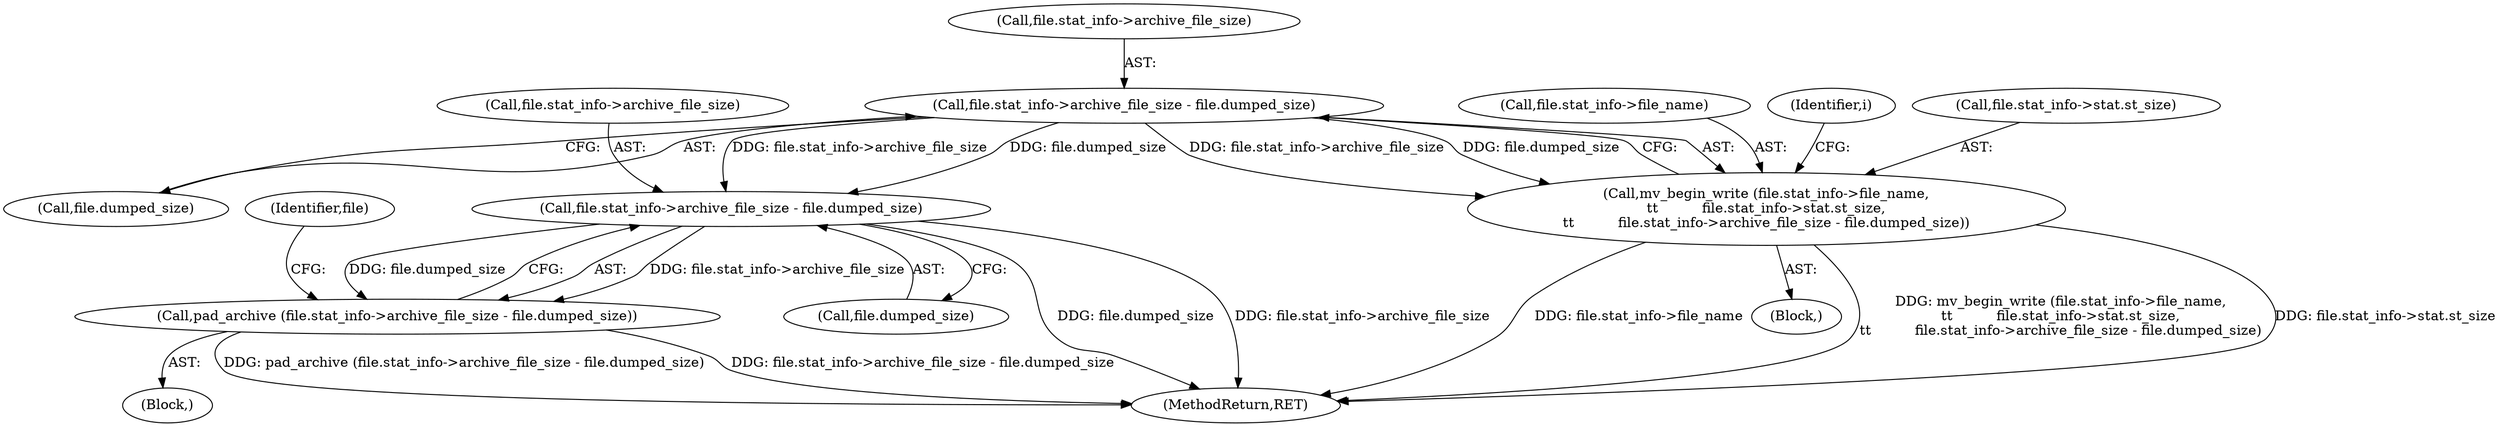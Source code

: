 digraph "0_savannah_c15c42ccd1e2377945fd0414eca1a49294bff454@pointer" {
"1000458" [label="(Call,file.stat_info->archive_file_size - file.dumped_size)"];
"1000445" [label="(Call,mv_begin_write (file.stat_info->file_name,\n\t\t          file.stat_info->stat.st_size,\n\t\t          file.stat_info->archive_file_size - file.dumped_size))"];
"1000489" [label="(Call,file.stat_info->archive_file_size - file.dumped_size)"];
"1000488" [label="(Call,pad_archive (file.stat_info->archive_file_size - file.dumped_size))"];
"1000503" [label="(Identifier,file)"];
"1000507" [label="(MethodReturn,RET)"];
"1000490" [label="(Call,file.stat_info->archive_file_size)"];
"1000459" [label="(Call,file.stat_info->archive_file_size)"];
"1000488" [label="(Call,pad_archive (file.stat_info->archive_file_size - file.dumped_size))"];
"1000458" [label="(Call,file.stat_info->archive_file_size - file.dumped_size)"];
"1000489" [label="(Call,file.stat_info->archive_file_size - file.dumped_size)"];
"1000443" [label="(Block,)"];
"1000446" [label="(Call,file.stat_info->file_name)"];
"1000464" [label="(Call,file.dumped_size)"];
"1000445" [label="(Call,mv_begin_write (file.stat_info->file_name,\n\t\t          file.stat_info->stat.st_size,\n\t\t          file.stat_info->archive_file_size - file.dumped_size))"];
"1000104" [label="(Block,)"];
"1000469" [label="(Identifier,i)"];
"1000495" [label="(Call,file.dumped_size)"];
"1000451" [label="(Call,file.stat_info->stat.st_size)"];
"1000458" -> "1000445"  [label="AST: "];
"1000458" -> "1000464"  [label="CFG: "];
"1000459" -> "1000458"  [label="AST: "];
"1000464" -> "1000458"  [label="AST: "];
"1000445" -> "1000458"  [label="CFG: "];
"1000458" -> "1000445"  [label="DDG: file.stat_info->archive_file_size"];
"1000458" -> "1000445"  [label="DDG: file.dumped_size"];
"1000458" -> "1000489"  [label="DDG: file.stat_info->archive_file_size"];
"1000458" -> "1000489"  [label="DDG: file.dumped_size"];
"1000445" -> "1000443"  [label="AST: "];
"1000446" -> "1000445"  [label="AST: "];
"1000451" -> "1000445"  [label="AST: "];
"1000469" -> "1000445"  [label="CFG: "];
"1000445" -> "1000507"  [label="DDG: file.stat_info->file_name"];
"1000445" -> "1000507"  [label="DDG: mv_begin_write (file.stat_info->file_name,\n\t\t          file.stat_info->stat.st_size,\n\t\t          file.stat_info->archive_file_size - file.dumped_size)"];
"1000445" -> "1000507"  [label="DDG: file.stat_info->stat.st_size"];
"1000489" -> "1000488"  [label="AST: "];
"1000489" -> "1000495"  [label="CFG: "];
"1000490" -> "1000489"  [label="AST: "];
"1000495" -> "1000489"  [label="AST: "];
"1000488" -> "1000489"  [label="CFG: "];
"1000489" -> "1000507"  [label="DDG: file.dumped_size"];
"1000489" -> "1000507"  [label="DDG: file.stat_info->archive_file_size"];
"1000489" -> "1000488"  [label="DDG: file.stat_info->archive_file_size"];
"1000489" -> "1000488"  [label="DDG: file.dumped_size"];
"1000488" -> "1000104"  [label="AST: "];
"1000503" -> "1000488"  [label="CFG: "];
"1000488" -> "1000507"  [label="DDG: file.stat_info->archive_file_size - file.dumped_size"];
"1000488" -> "1000507"  [label="DDG: pad_archive (file.stat_info->archive_file_size - file.dumped_size)"];
}
